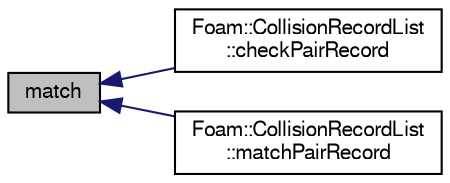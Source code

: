 digraph "match"
{
  bgcolor="transparent";
  edge [fontname="FreeSans",fontsize="10",labelfontname="FreeSans",labelfontsize="10"];
  node [fontname="FreeSans",fontsize="10",shape=record];
  rankdir="LR";
  Node1 [label="match",height=0.2,width=0.4,color="black", fillcolor="grey75", style="filled" fontcolor="black"];
  Node1 -> Node2 [dir="back",color="midnightblue",fontsize="10",style="solid",fontname="FreeSans"];
  Node2 [label="Foam::CollisionRecordList\l::checkPairRecord",height=0.2,width=0.4,color="black",URL="$a00303.html#a58f878add16fc44f1ee24fcb1650f003",tooltip="Enquire if the specified record exists without modifying. "];
  Node1 -> Node3 [dir="back",color="midnightblue",fontsize="10",style="solid",fontname="FreeSans"];
  Node3 [label="Foam::CollisionRecordList\l::matchPairRecord",height=0.2,width=0.4,color="black",URL="$a00303.html#a10f9e3b2e51493ec68e0a159cb514afe",tooltip="Enquires if the proc and id pair of the other particle are. "];
}
